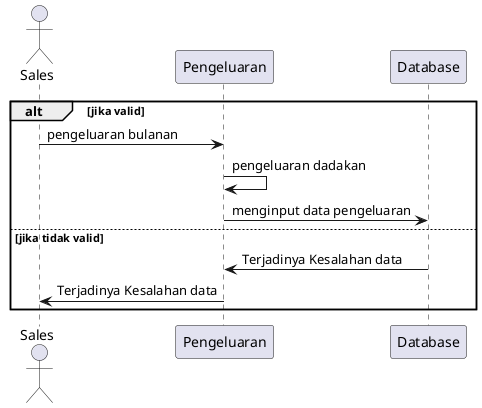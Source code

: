 @startuml

Actor Sales
participant "Pengeluaran" as pengeluaran
participant "Database" as DB

alt jika valid
    Sales -> pengeluaran: pengeluaran bulanan
    pengeluaran -> pengeluaran: pengeluaran dadakan 
    pengeluaran-> DB: menginput data pengeluaran

else jika tidak valid
    DB -> pengeluaran: Terjadinya Kesalahan data
    pengeluaran -> Sales: Terjadinya Kesalahan data
end
@enduml
